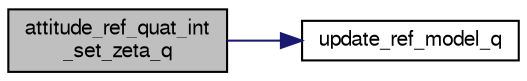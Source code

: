 digraph "attitude_ref_quat_int_set_zeta_q"
{
  edge [fontname="FreeSans",fontsize="10",labelfontname="FreeSans",labelfontsize="10"];
  node [fontname="FreeSans",fontsize="10",shape=record];
  rankdir="LR";
  Node1 [label="attitude_ref_quat_int\l_set_zeta_q",height=0.2,width=0.4,color="black", fillcolor="grey75", style="filled", fontcolor="black"];
  Node1 -> Node2 [color="midnightblue",fontsize="10",style="solid",fontname="FreeSans"];
  Node2 [label="update_ref_model_q",height=0.2,width=0.4,color="black", fillcolor="white", style="filled",URL="$stabilization__attitude__ref__quat__int_8c.html#af97dcdb2c66f8d1d6f92473ff835fa9d"];
}
